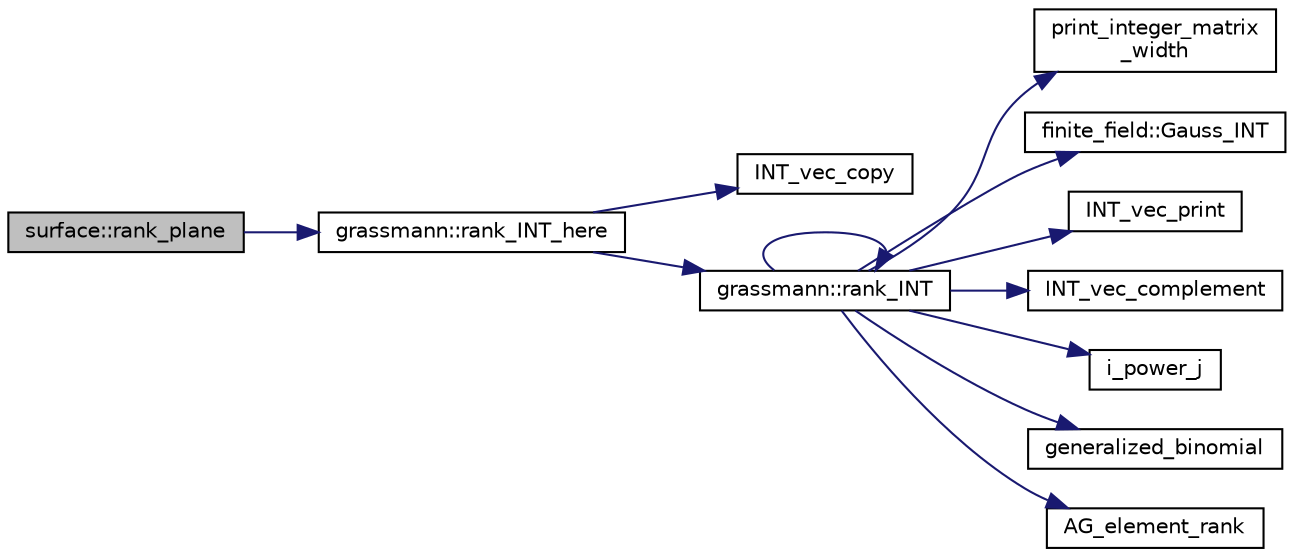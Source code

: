 digraph "surface::rank_plane"
{
  edge [fontname="Helvetica",fontsize="10",labelfontname="Helvetica",labelfontsize="10"];
  node [fontname="Helvetica",fontsize="10",shape=record];
  rankdir="LR";
  Node4987 [label="surface::rank_plane",height=0.2,width=0.4,color="black", fillcolor="grey75", style="filled", fontcolor="black"];
  Node4987 -> Node4988 [color="midnightblue",fontsize="10",style="solid",fontname="Helvetica"];
  Node4988 [label="grassmann::rank_INT_here",height=0.2,width=0.4,color="black", fillcolor="white", style="filled",URL="$df/d02/classgrassmann.html#aaeab144aec85ec523f5a4d614a86d8d7"];
  Node4988 -> Node4989 [color="midnightblue",fontsize="10",style="solid",fontname="Helvetica"];
  Node4989 [label="INT_vec_copy",height=0.2,width=0.4,color="black", fillcolor="white", style="filled",URL="$df/dbf/sajeeb_8_c.html#ac2d875e27e009af6ec04d17254d11075"];
  Node4988 -> Node4990 [color="midnightblue",fontsize="10",style="solid",fontname="Helvetica"];
  Node4990 [label="grassmann::rank_INT",height=0.2,width=0.4,color="black", fillcolor="white", style="filled",URL="$df/d02/classgrassmann.html#a1fa95ce7ecebd48b04c7a0dc75491184"];
  Node4990 -> Node4991 [color="midnightblue",fontsize="10",style="solid",fontname="Helvetica"];
  Node4991 [label="print_integer_matrix\l_width",height=0.2,width=0.4,color="black", fillcolor="white", style="filled",URL="$d5/db4/io__and__os_8h.html#aa78f3e73fc2179251bd15adbcc31573f"];
  Node4990 -> Node4992 [color="midnightblue",fontsize="10",style="solid",fontname="Helvetica"];
  Node4992 [label="finite_field::Gauss_INT",height=0.2,width=0.4,color="black", fillcolor="white", style="filled",URL="$df/d5a/classfinite__field.html#adb676d2e80341b53751326e3a58beb11"];
  Node4990 -> Node4993 [color="midnightblue",fontsize="10",style="solid",fontname="Helvetica"];
  Node4993 [label="INT_vec_print",height=0.2,width=0.4,color="black", fillcolor="white", style="filled",URL="$df/dbf/sajeeb_8_c.html#a79a5901af0b47dd0d694109543c027fe"];
  Node4990 -> Node4994 [color="midnightblue",fontsize="10",style="solid",fontname="Helvetica"];
  Node4994 [label="INT_vec_complement",height=0.2,width=0.4,color="black", fillcolor="white", style="filled",URL="$d5/db4/io__and__os_8h.html#a2a0a724647575fcd3090c763985eb81a"];
  Node4990 -> Node4995 [color="midnightblue",fontsize="10",style="solid",fontname="Helvetica"];
  Node4995 [label="i_power_j",height=0.2,width=0.4,color="black", fillcolor="white", style="filled",URL="$de/dc5/algebra__and__number__theory_8h.html#a39b321523e8957d701618bb5cac542b5"];
  Node4990 -> Node4996 [color="midnightblue",fontsize="10",style="solid",fontname="Helvetica"];
  Node4996 [label="generalized_binomial",height=0.2,width=0.4,color="black", fillcolor="white", style="filled",URL="$d2/d7c/combinatorics_8_c.html#a24762dc22e45175d18ec1ec1d2556ae8"];
  Node4990 -> Node4990 [color="midnightblue",fontsize="10",style="solid",fontname="Helvetica"];
  Node4990 -> Node4997 [color="midnightblue",fontsize="10",style="solid",fontname="Helvetica"];
  Node4997 [label="AG_element_rank",height=0.2,width=0.4,color="black", fillcolor="white", style="filled",URL="$d4/d67/geometry_8h.html#ab2ac908d07dd8038fd996e26bdc75c17"];
}
